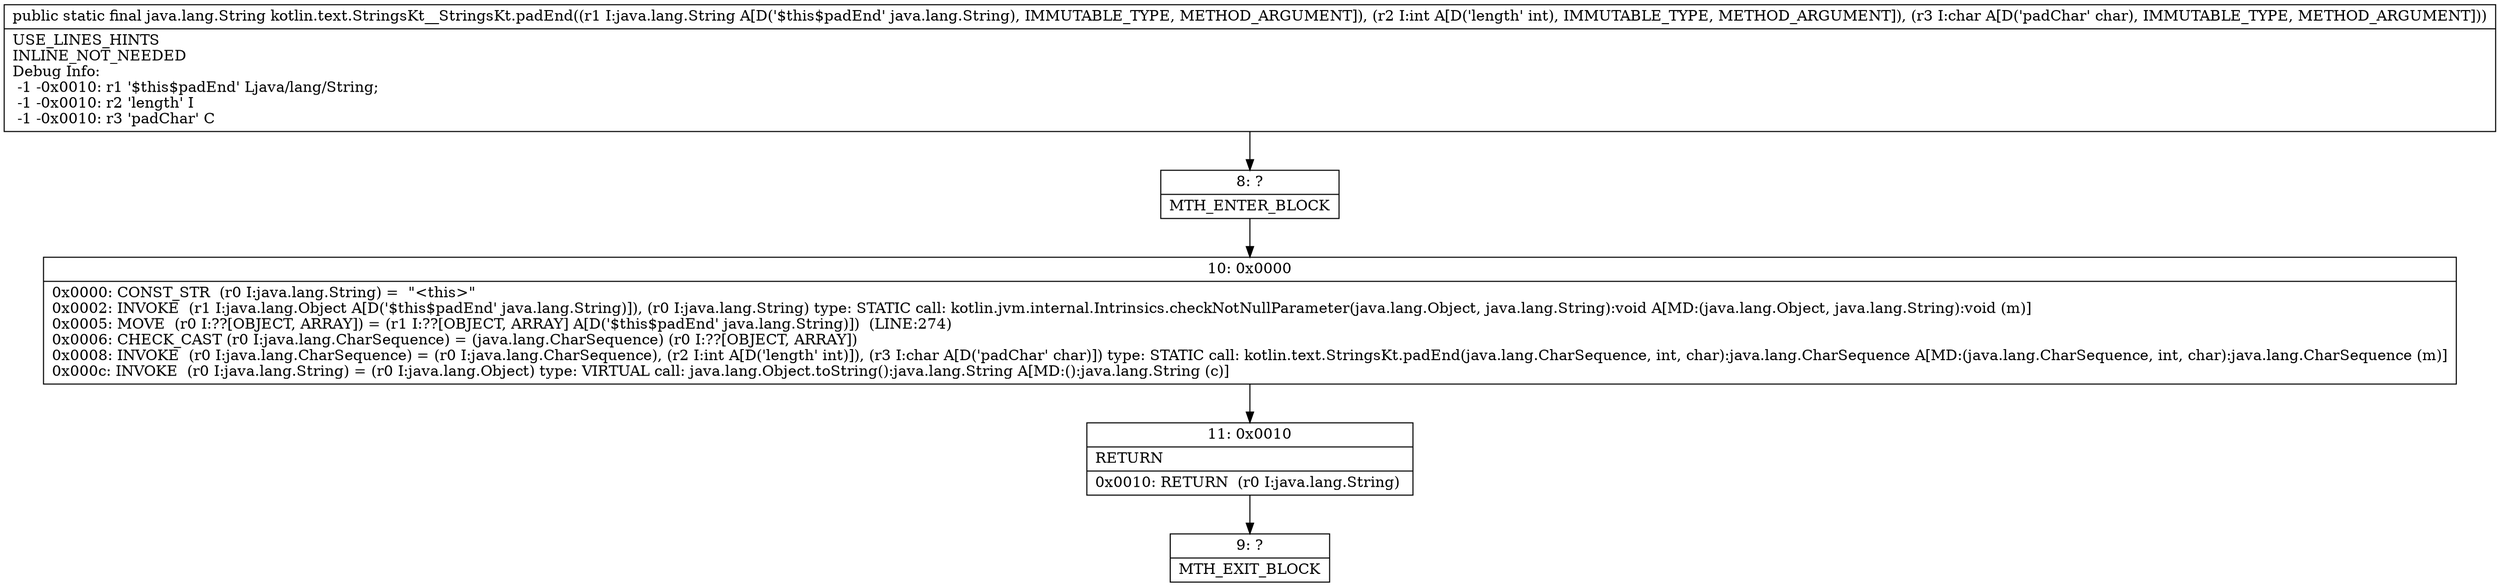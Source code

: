 digraph "CFG forkotlin.text.StringsKt__StringsKt.padEnd(Ljava\/lang\/String;IC)Ljava\/lang\/String;" {
Node_8 [shape=record,label="{8\:\ ?|MTH_ENTER_BLOCK\l}"];
Node_10 [shape=record,label="{10\:\ 0x0000|0x0000: CONST_STR  (r0 I:java.lang.String) =  \"\<this\>\" \l0x0002: INVOKE  (r1 I:java.lang.Object A[D('$this$padEnd' java.lang.String)]), (r0 I:java.lang.String) type: STATIC call: kotlin.jvm.internal.Intrinsics.checkNotNullParameter(java.lang.Object, java.lang.String):void A[MD:(java.lang.Object, java.lang.String):void (m)]\l0x0005: MOVE  (r0 I:??[OBJECT, ARRAY]) = (r1 I:??[OBJECT, ARRAY] A[D('$this$padEnd' java.lang.String)])  (LINE:274)\l0x0006: CHECK_CAST (r0 I:java.lang.CharSequence) = (java.lang.CharSequence) (r0 I:??[OBJECT, ARRAY]) \l0x0008: INVOKE  (r0 I:java.lang.CharSequence) = (r0 I:java.lang.CharSequence), (r2 I:int A[D('length' int)]), (r3 I:char A[D('padChar' char)]) type: STATIC call: kotlin.text.StringsKt.padEnd(java.lang.CharSequence, int, char):java.lang.CharSequence A[MD:(java.lang.CharSequence, int, char):java.lang.CharSequence (m)]\l0x000c: INVOKE  (r0 I:java.lang.String) = (r0 I:java.lang.Object) type: VIRTUAL call: java.lang.Object.toString():java.lang.String A[MD:():java.lang.String (c)]\l}"];
Node_11 [shape=record,label="{11\:\ 0x0010|RETURN\l|0x0010: RETURN  (r0 I:java.lang.String) \l}"];
Node_9 [shape=record,label="{9\:\ ?|MTH_EXIT_BLOCK\l}"];
MethodNode[shape=record,label="{public static final java.lang.String kotlin.text.StringsKt__StringsKt.padEnd((r1 I:java.lang.String A[D('$this$padEnd' java.lang.String), IMMUTABLE_TYPE, METHOD_ARGUMENT]), (r2 I:int A[D('length' int), IMMUTABLE_TYPE, METHOD_ARGUMENT]), (r3 I:char A[D('padChar' char), IMMUTABLE_TYPE, METHOD_ARGUMENT]))  | USE_LINES_HINTS\lINLINE_NOT_NEEDED\lDebug Info:\l  \-1 \-0x0010: r1 '$this$padEnd' Ljava\/lang\/String;\l  \-1 \-0x0010: r2 'length' I\l  \-1 \-0x0010: r3 'padChar' C\l}"];
MethodNode -> Node_8;Node_8 -> Node_10;
Node_10 -> Node_11;
Node_11 -> Node_9;
}

